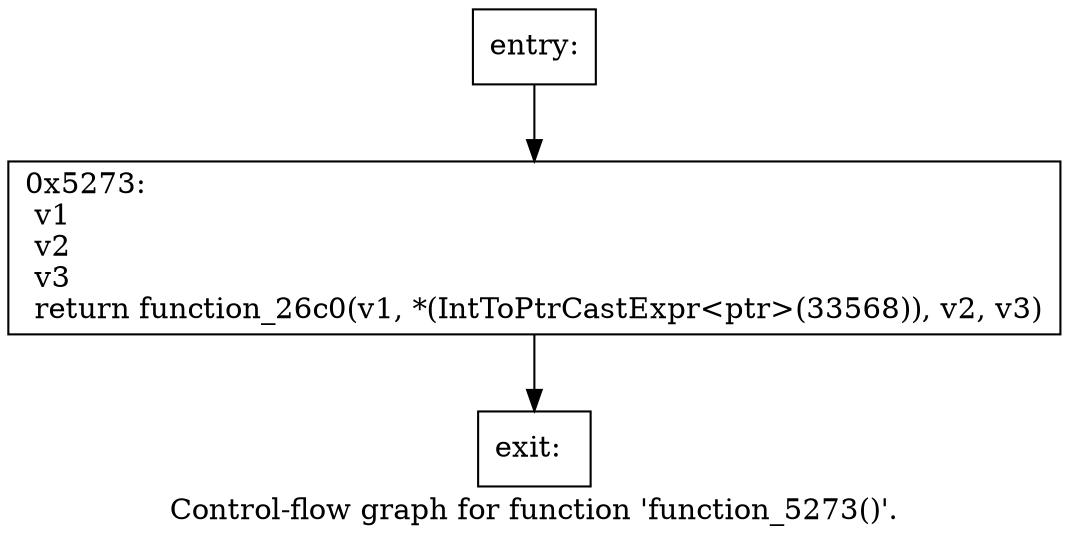 digraph "Control-flow graph for function 'function_5273()'." {
  label="Control-flow graph for function 'function_5273()'.";
  node [shape=record];

  Node081A6068 [label="{entry:\l}"];
  Node081A6068 -> Node081A5BA0;
  Node081A5BA0 [label="{0x5273:\l  v1\l  v2\l  v3\l  return function_26c0(v1, *(IntToPtrCastExpr\<ptr\>(33568)), v2, v3)\l}"];
  Node081A5BA0 -> Node081A60B0;
  Node081A60B0 [label="{exit:\l}"];

}
